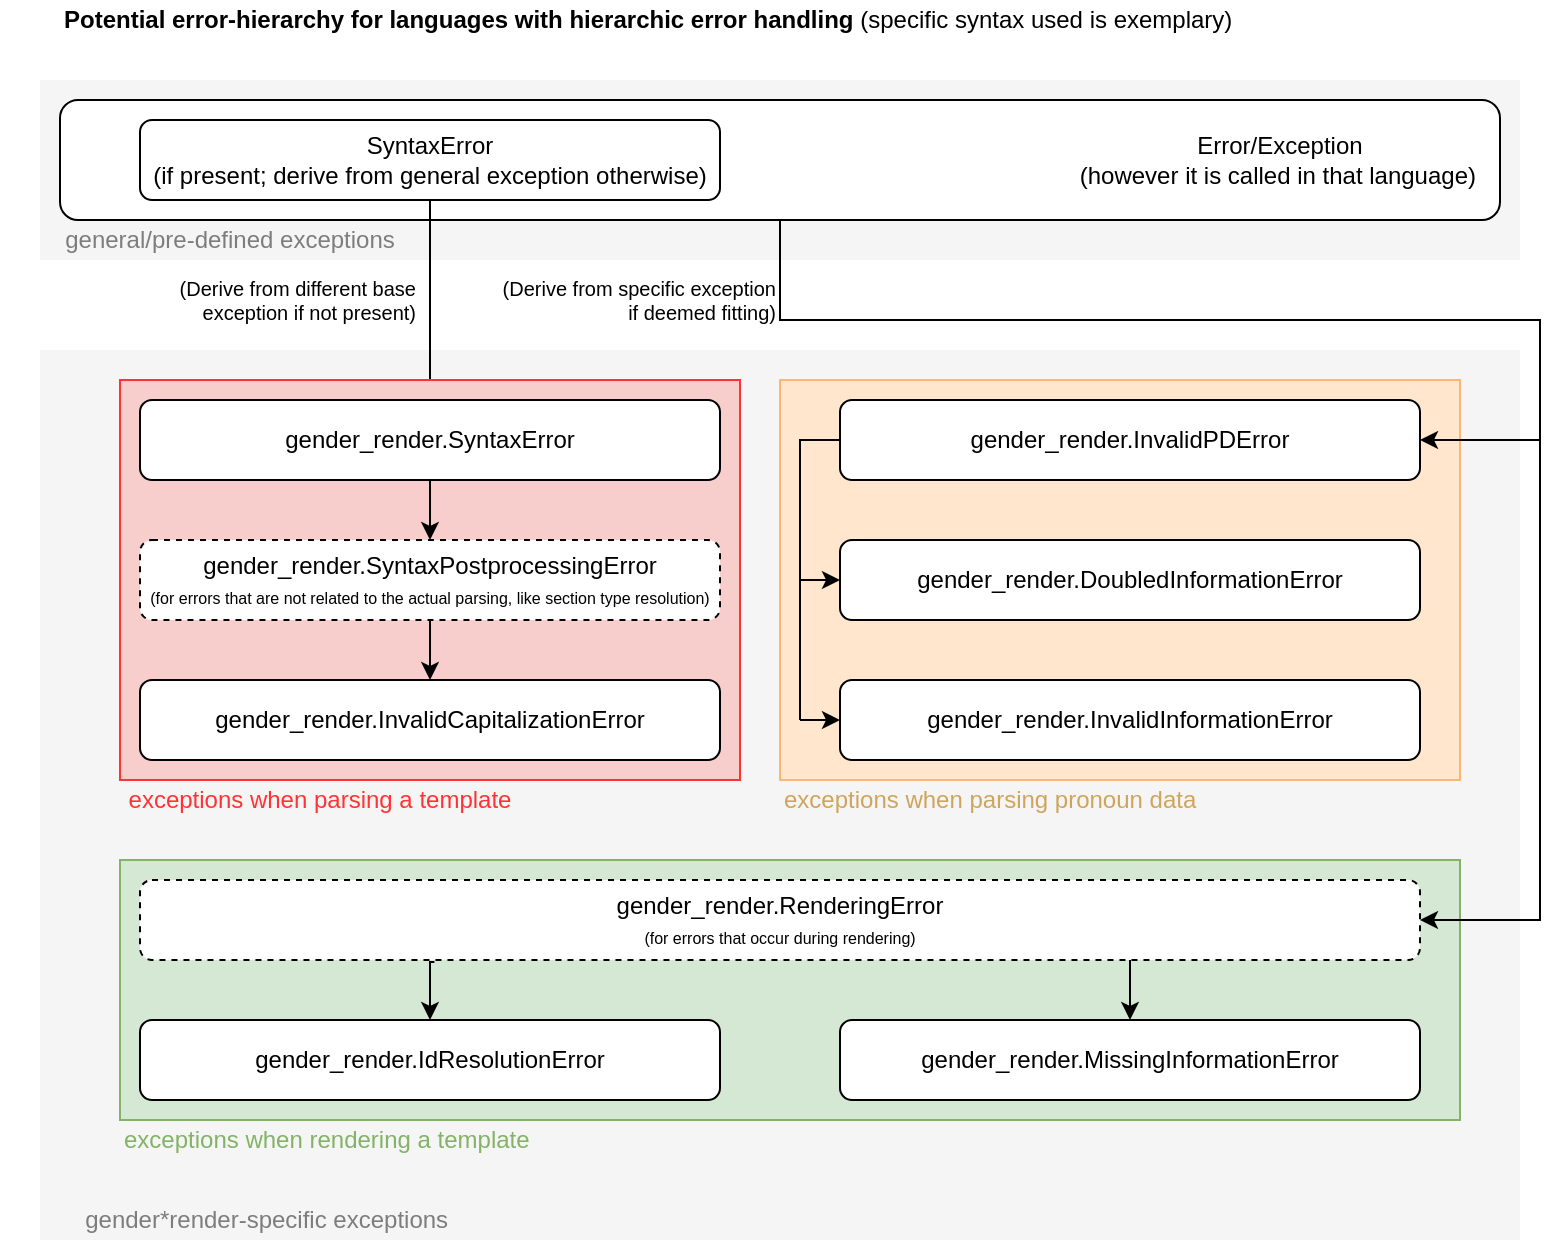 <mxfile version="14.4.9" type="device"><diagram id="Hm0LSlc_nrnNLqnHleJn" name="Page-1"><mxGraphModel dx="1205" dy="822" grid="1" gridSize="10" guides="1" tooltips="1" connect="1" arrows="1" fold="1" page="1" pageScale="1" pageWidth="850" pageHeight="1100" math="0" shadow="0"><root><mxCell id="0"/><mxCell id="1" parent="0"/><mxCell id="ULfCCRFRsnDAMFUwY71z-15" value="" style="rounded=0;whiteSpace=wrap;html=1;comic=0;align=center;fontColor=#333333;fillColor=#f5f5f5;strokeColor=none;" parent="1" vertex="1"><mxGeometry x="70" y="235" width="740" height="445" as="geometry"/></mxCell><mxCell id="ULfCCRFRsnDAMFUwY71z-14" value="" style="rounded=0;whiteSpace=wrap;html=1;comic=0;align=center;fontColor=#333333;fillColor=#f5f5f5;strokeColor=none;" parent="1" vertex="1"><mxGeometry x="70" y="100" width="740" height="90" as="geometry"/></mxCell><mxCell id="ULfCCRFRsnDAMFUwY71z-3" value="&lt;b&gt;Potential error-hierarchy for languages with hierarchic error handling&lt;/b&gt; (specific syntax used is exemplary)" style="text;html=1;strokeColor=none;fillColor=none;align=left;verticalAlign=middle;whiteSpace=wrap;rounded=0;" parent="1" vertex="1"><mxGeometry x="80" y="60" width="740" height="20" as="geometry"/></mxCell><mxCell id="ULfCCRFRsnDAMFUwY71z-5" value="&lt;div align=&quot;right&quot;&gt;Error/Exception&amp;nbsp;&amp;nbsp;&amp;nbsp;&amp;nbsp;&amp;nbsp;&amp;nbsp;&amp;nbsp;&amp;nbsp;&amp;nbsp;&amp;nbsp;&amp;nbsp;&amp;nbsp;&amp;nbsp;&amp;nbsp;&amp;nbsp;&amp;nbsp;&amp;nbsp;&amp;nbsp;&amp;nbsp;&amp;nbsp; &lt;br&gt;&lt;/div&gt;&lt;div align=&quot;right&quot;&gt;(however it is called in that language)&amp;nbsp;&amp;nbsp;&amp;nbsp; &lt;br&gt;&lt;/div&gt;" style="rounded=1;whiteSpace=wrap;html=1;align=right;" parent="1" vertex="1"><mxGeometry x="80" y="110" width="720" height="60" as="geometry"/></mxCell><mxCell id="ULfCCRFRsnDAMFUwY71z-13" style="edgeStyle=orthogonalEdgeStyle;rounded=0;orthogonalLoop=1;jettySize=auto;html=1;exitX=0.5;exitY=1;exitDx=0;exitDy=0;" parent="1" source="ULfCCRFRsnDAMFUwY71z-4" target="ULfCCRFRsnDAMFUwY71z-10" edge="1"><mxGeometry relative="1" as="geometry"/></mxCell><mxCell id="ULfCCRFRsnDAMFUwY71z-4" value="&lt;div&gt;SyntaxError&lt;/div&gt;&lt;div&gt;(if present; derive from general exception otherwise)&lt;/div&gt;" style="rounded=1;whiteSpace=wrap;html=1;align=center;" parent="1" vertex="1"><mxGeometry x="120" y="120" width="290" height="40" as="geometry"/></mxCell><mxCell id="ULfCCRFRsnDAMFUwY71z-6" value="general/pre-defined exceptions" style="text;html=1;strokeColor=none;fillColor=none;align=center;verticalAlign=middle;whiteSpace=wrap;rounded=0;fontColor=#7D7D7D;" parent="1" vertex="1"><mxGeometry x="50" y="170" width="230" height="20" as="geometry"/></mxCell><mxCell id="ULfCCRFRsnDAMFUwY71z-11" value="&lt;div align=&quot;left&quot;&gt;&amp;nbsp;&amp;nbsp;&amp;nbsp;&amp;nbsp; gender*render-specific exceptions&lt;br&gt;&lt;/div&gt;" style="text;html=1;strokeColor=none;fillColor=none;align=center;verticalAlign=middle;whiteSpace=wrap;rounded=0;fontColor=#7D7D7D;" parent="1" vertex="1"><mxGeometry x="60" y="660" width="230" height="20" as="geometry"/></mxCell><mxCell id="ULfCCRFRsnDAMFUwY71z-20" value="&lt;div style=&quot;font-size: 10px&quot;&gt;(Derive from different base exception if not present)&lt;br&gt;&lt;/div&gt;" style="text;html=1;strokeColor=none;fillColor=none;align=right;verticalAlign=middle;whiteSpace=wrap;rounded=0;dashed=1;comic=0;" parent="1" vertex="1"><mxGeometry x="120" y="200" width="140" height="20" as="geometry"/></mxCell><mxCell id="ULfCCRFRsnDAMFUwY71z-30" value="&lt;div style=&quot;font-size: 10px&quot;&gt;(Derive from specific exception if deemed fitting)&lt;br&gt;&lt;/div&gt;" style="text;html=1;strokeColor=none;fillColor=none;align=right;verticalAlign=middle;whiteSpace=wrap;rounded=0;dashed=1;comic=0;" parent="1" vertex="1"><mxGeometry x="300" y="200" width="140" height="20" as="geometry"/></mxCell><mxCell id="ULfCCRFRsnDAMFUwY71z-32" value="" style="rounded=0;whiteSpace=wrap;html=1;comic=0;fillColor=#f8cecc;align=right;strokeColor=#FF3333;" parent="1" vertex="1"><mxGeometry x="110" y="250" width="310" height="200" as="geometry"/></mxCell><mxCell id="ULfCCRFRsnDAMFUwY71z-17" style="edgeStyle=orthogonalEdgeStyle;rounded=0;orthogonalLoop=1;jettySize=auto;html=1;" parent="1" source="ULfCCRFRsnDAMFUwY71z-10" target="ULfCCRFRsnDAMFUwY71z-16" edge="1"><mxGeometry relative="1" as="geometry"/></mxCell><mxCell id="ULfCCRFRsnDAMFUwY71z-10" value="&lt;div&gt;gender_render.SyntaxError&lt;/div&gt;" style="rounded=1;whiteSpace=wrap;html=1;align=center;" parent="1" vertex="1"><mxGeometry x="120" y="260" width="290" height="40" as="geometry"/></mxCell><mxCell id="ULfCCRFRsnDAMFUwY71z-19" style="edgeStyle=orthogonalEdgeStyle;rounded=0;orthogonalLoop=1;jettySize=auto;html=1;entryX=0.5;entryY=0;entryDx=0;entryDy=0;" parent="1" source="ULfCCRFRsnDAMFUwY71z-16" target="ULfCCRFRsnDAMFUwY71z-18" edge="1"><mxGeometry relative="1" as="geometry"/></mxCell><mxCell id="ULfCCRFRsnDAMFUwY71z-16" value="&lt;div&gt;gender_render.SyntaxPostprocessingError&lt;/div&gt;&lt;div&gt;&lt;font style=&quot;font-size: 8px&quot;&gt;(for errors that are not related to the actual parsing, like section type resolution)&lt;/font&gt;&lt;br&gt;&lt;/div&gt;" style="rounded=1;whiteSpace=wrap;html=1;align=center;gradientColor=#ffffff;dashed=1;" parent="1" vertex="1"><mxGeometry x="120" y="330" width="290" height="40" as="geometry"/></mxCell><mxCell id="ULfCCRFRsnDAMFUwY71z-18" value="&lt;div&gt;gender_render.InvalidCapitalizationError&lt;/div&gt;" style="rounded=1;whiteSpace=wrap;html=1;align=center;" parent="1" vertex="1"><mxGeometry x="120" y="400" width="290" height="40" as="geometry"/></mxCell><mxCell id="ULfCCRFRsnDAMFUwY71z-33" value="" style="rounded=0;whiteSpace=wrap;html=1;comic=0;align=right;fillColor=#ffe6cc;strokeColor=#FFB675;" parent="1" vertex="1"><mxGeometry x="440" y="250" width="340" height="200" as="geometry"/></mxCell><mxCell id="ULfCCRFRsnDAMFUwY71z-27" style="edgeStyle=orthogonalEdgeStyle;rounded=0;orthogonalLoop=1;jettySize=auto;html=1;entryX=0;entryY=0.5;entryDx=0;entryDy=0;exitX=0;exitY=0.5;exitDx=0;exitDy=0;" parent="1" source="ULfCCRFRsnDAMFUwY71z-22" target="ULfCCRFRsnDAMFUwY71z-24" edge="1"><mxGeometry relative="1" as="geometry"/></mxCell><mxCell id="ULfCCRFRsnDAMFUwY71z-22" value="&lt;div&gt;gender_render.InvalidPDError&lt;/div&gt;" style="rounded=1;whiteSpace=wrap;html=1;align=center;" parent="1" vertex="1"><mxGeometry x="470" y="260" width="290" height="40" as="geometry"/></mxCell><mxCell id="ULfCCRFRsnDAMFUwY71z-24" value="&lt;div&gt;gender_render.DoubledInformationError&lt;/div&gt;" style="rounded=1;whiteSpace=wrap;html=1;align=center;gradientColor=#ffffff;" parent="1" vertex="1"><mxGeometry x="470" y="330" width="290" height="40" as="geometry"/></mxCell><mxCell id="ULfCCRFRsnDAMFUwY71z-25" value="&lt;div&gt;gender_render.InvalidInformationError&lt;/div&gt;" style="rounded=1;whiteSpace=wrap;html=1;align=center;" parent="1" vertex="1"><mxGeometry x="470" y="400" width="290" height="40" as="geometry"/></mxCell><mxCell id="ULfCCRFRsnDAMFUwY71z-28" value="" style="endArrow=none;html=1;" parent="1" edge="1"><mxGeometry width="50" height="50" relative="1" as="geometry"><mxPoint x="450" y="420" as="sourcePoint"/><mxPoint x="450" y="330" as="targetPoint"/></mxGeometry></mxCell><mxCell id="ULfCCRFRsnDAMFUwY71z-29" value="" style="endArrow=classic;html=1;entryX=0;entryY=0.5;entryDx=0;entryDy=0;" parent="1" target="ULfCCRFRsnDAMFUwY71z-25" edge="1"><mxGeometry width="50" height="50" relative="1" as="geometry"><mxPoint x="450" y="420" as="sourcePoint"/><mxPoint x="490" y="460" as="targetPoint"/></mxGeometry></mxCell><mxCell id="ULfCCRFRsnDAMFUwY71z-26" style="edgeStyle=orthogonalEdgeStyle;rounded=0;orthogonalLoop=1;jettySize=auto;html=1;entryX=1;entryY=0.5;entryDx=0;entryDy=0;" parent="1" source="ULfCCRFRsnDAMFUwY71z-5" target="ULfCCRFRsnDAMFUwY71z-22" edge="1"><mxGeometry relative="1" as="geometry"><Array as="points"><mxPoint x="440" y="220"/><mxPoint x="820" y="220"/><mxPoint x="820" y="280"/></Array></mxGeometry></mxCell><mxCell id="ULfCCRFRsnDAMFUwY71z-34" value="&lt;font color=&quot;#FF3333&quot;&gt;exceptions when parsing a template&lt;/font&gt;" style="text;html=1;strokeColor=none;fillColor=none;align=center;verticalAlign=middle;whiteSpace=wrap;rounded=0;comic=0;" parent="1" vertex="1"><mxGeometry x="110" y="450" width="200" height="20" as="geometry"/></mxCell><mxCell id="ULfCCRFRsnDAMFUwY71z-35" value="&lt;font color=&quot;#CFA45B&quot;&gt;exceptions when parsing pronoun data&lt;/font&gt;" style="text;html=1;strokeColor=none;fillColor=none;align=left;verticalAlign=middle;whiteSpace=wrap;rounded=0;comic=0;" parent="1" vertex="1"><mxGeometry x="440" y="450" width="340" height="20" as="geometry"/></mxCell><mxCell id="ULfCCRFRsnDAMFUwY71z-41" value="" style="rounded=0;whiteSpace=wrap;html=1;comic=0;fillColor=#d5e8d4;align=right;strokeColor=#82b366;" parent="1" vertex="1"><mxGeometry x="110" y="490" width="670" height="130" as="geometry"/></mxCell><mxCell id="ULfCCRFRsnDAMFUwY71z-36" style="edgeStyle=orthogonalEdgeStyle;rounded=0;orthogonalLoop=1;jettySize=auto;html=1;entryX=0.5;entryY=0;entryDx=0;entryDy=0;exitX=0.23;exitY=1.025;exitDx=0;exitDy=0;exitPerimeter=0;" parent="1" source="ULfCCRFRsnDAMFUwY71z-37" target="ULfCCRFRsnDAMFUwY71z-38" edge="1"><mxGeometry relative="1" as="geometry"/></mxCell><mxCell id="ULfCCRFRsnDAMFUwY71z-40" style="edgeStyle=orthogonalEdgeStyle;rounded=0;orthogonalLoop=1;jettySize=auto;html=1;entryX=0.5;entryY=0;entryDx=0;entryDy=0;" parent="1" source="ULfCCRFRsnDAMFUwY71z-37" target="ULfCCRFRsnDAMFUwY71z-39" edge="1"><mxGeometry relative="1" as="geometry"><Array as="points"><mxPoint x="615" y="550"/><mxPoint x="615" y="550"/></Array></mxGeometry></mxCell><mxCell id="ULfCCRFRsnDAMFUwY71z-37" value="&lt;div&gt;gender_render.RenderingError&lt;/div&gt;&lt;div&gt;&lt;font style=&quot;font-size: 8px&quot;&gt;(for errors that occur during rendering)&lt;/font&gt;&lt;br&gt;&lt;/div&gt;" style="rounded=1;whiteSpace=wrap;html=1;align=center;gradientColor=#ffffff;dashed=1;" parent="1" vertex="1"><mxGeometry x="120" y="500" width="640" height="40" as="geometry"/></mxCell><mxCell id="ULfCCRFRsnDAMFUwY71z-38" value="&lt;div&gt;gender_render.IdResolutionError&lt;/div&gt;" style="rounded=1;whiteSpace=wrap;html=1;align=center;" parent="1" vertex="1"><mxGeometry x="120" y="570" width="290" height="40" as="geometry"/></mxCell><mxCell id="ULfCCRFRsnDAMFUwY71z-39" value="&lt;div&gt;gender_render.MissingInformationError&lt;/div&gt;" style="rounded=1;whiteSpace=wrap;html=1;align=center;" parent="1" vertex="1"><mxGeometry x="470" y="570" width="290" height="40" as="geometry"/></mxCell><mxCell id="ULfCCRFRsnDAMFUwY71z-42" value="&lt;font color=&quot;#82B366&quot;&gt;exceptions when rendering a template&lt;br&gt;&lt;/font&gt;" style="text;html=1;strokeColor=none;fillColor=none;align=left;verticalAlign=middle;whiteSpace=wrap;rounded=0;comic=0;" parent="1" vertex="1"><mxGeometry x="110" y="620" width="670" height="20" as="geometry"/></mxCell><mxCell id="ULfCCRFRsnDAMFUwY71z-43" style="edgeStyle=orthogonalEdgeStyle;rounded=0;orthogonalLoop=1;jettySize=auto;html=1;entryX=1;entryY=0.5;entryDx=0;entryDy=0;" parent="1" source="ULfCCRFRsnDAMFUwY71z-14" target="ULfCCRFRsnDAMFUwY71z-37" edge="1"><mxGeometry relative="1" as="geometry"><Array as="points"><mxPoint x="440" y="220"/><mxPoint x="820" y="220"/><mxPoint x="820" y="520"/></Array></mxGeometry></mxCell></root></mxGraphModel></diagram></mxfile>
